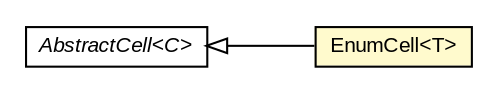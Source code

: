 #!/usr/local/bin/dot
#
# Class diagram 
# Generated by UMLGraph version R5_6-24-gf6e263 (http://www.umlgraph.org/)
#

digraph G {
	edge [fontname="arial",fontsize=10,labelfontname="arial",labelfontsize=10];
	node [fontname="arial",fontsize=10,shape=plaintext];
	nodesep=0.25;
	ranksep=0.5;
	rankdir=LR;
	// com.gwtplatform.carstore.client.application.renderer.EnumCell<T>
	c248553 [label=<<table title="com.gwtplatform.carstore.client.application.renderer.EnumCell" border="0" cellborder="1" cellspacing="0" cellpadding="2" port="p" bgcolor="lemonChiffon" href="./EnumCell.html">
		<tr><td><table border="0" cellspacing="0" cellpadding="1">
<tr><td align="center" balign="center"> EnumCell&lt;T&gt; </td></tr>
		</table></td></tr>
		</table>>, URL="./EnumCell.html", fontname="arial", fontcolor="black", fontsize=10.0];
	//com.gwtplatform.carstore.client.application.renderer.EnumCell<T> extends com.google.gwt.cell.client.AbstractCell<T>
	c248686:p -> c248553:p [dir=back,arrowtail=empty];
	// com.google.gwt.cell.client.AbstractCell<C>
	c248686 [label=<<table title="com.google.gwt.cell.client.AbstractCell" border="0" cellborder="1" cellspacing="0" cellpadding="2" port="p" href="http://google-web-toolkit.googlecode.com/svn/javadoc/latest/com/google/gwt/cell/client/AbstractCell.html">
		<tr><td><table border="0" cellspacing="0" cellpadding="1">
<tr><td align="center" balign="center"><font face="arial italic"> AbstractCell&lt;C&gt; </font></td></tr>
		</table></td></tr>
		</table>>, URL="http://google-web-toolkit.googlecode.com/svn/javadoc/latest/com/google/gwt/cell/client/AbstractCell.html", fontname="arial", fontcolor="black", fontsize=10.0];
}

